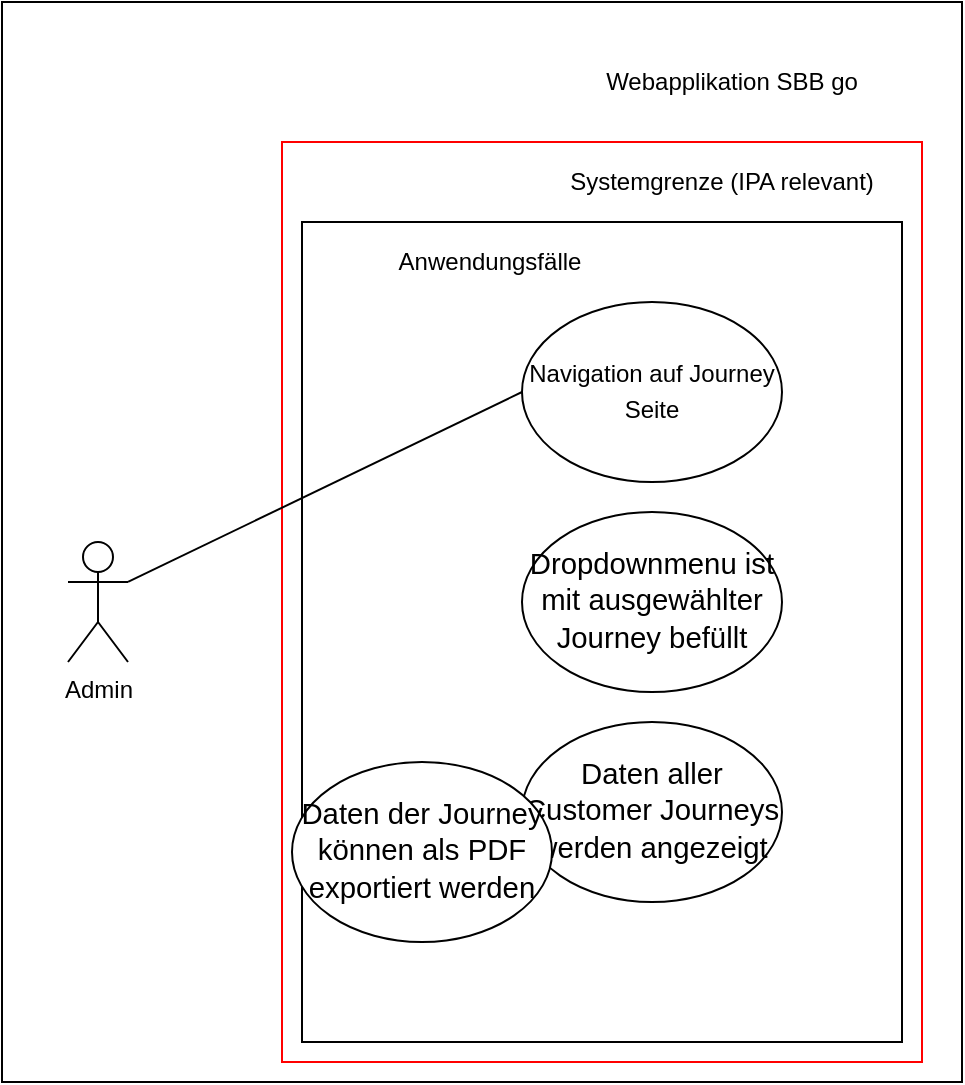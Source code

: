 <mxfile version="14.5.1" type="device"><diagram id="bsbqcgCuiaMRZnbtIuVM" name="Page-1"><mxGraphModel dx="846" dy="781" grid="1" gridSize="10" guides="1" tooltips="1" connect="1" arrows="1" fold="1" page="1" pageScale="1" pageWidth="827" pageHeight="1169" math="0" shadow="0"><root><mxCell id="0"/><mxCell id="1" parent="0"/><mxCell id="Xn0-CHlYJsLcI0zAgUR--1" value="" style="rounded=0;whiteSpace=wrap;html=1;" parent="1" vertex="1"><mxGeometry x="40" y="220" width="480" height="540" as="geometry"/></mxCell><mxCell id="Xn0-CHlYJsLcI0zAgUR--2" value="Admin" style="shape=umlActor;verticalLabelPosition=bottom;verticalAlign=top;html=1;outlineConnect=0;" parent="1" vertex="1"><mxGeometry x="73" y="490" width="30" height="60" as="geometry"/></mxCell><mxCell id="Xn0-CHlYJsLcI0zAgUR--5" value="" style="rounded=0;whiteSpace=wrap;html=1;strokeColor=#FF0000;" parent="1" vertex="1"><mxGeometry x="180" y="290" width="320" height="460" as="geometry"/></mxCell><mxCell id="Xn0-CHlYJsLcI0zAgUR--6" value="Systemgrenze (IPA relevant)" style="text;html=1;strokeColor=none;fillColor=none;align=center;verticalAlign=middle;whiteSpace=wrap;rounded=0;" parent="1" vertex="1"><mxGeometry x="315" y="300" width="170" height="20" as="geometry"/></mxCell><mxCell id="Xn0-CHlYJsLcI0zAgUR--9" value="" style="rounded=0;whiteSpace=wrap;html=1;" parent="1" vertex="1"><mxGeometry x="190" y="330" width="300" height="410" as="geometry"/></mxCell><mxCell id="Xn0-CHlYJsLcI0zAgUR--10" value="&lt;span lang=&quot;DE-CH&quot; style=&quot;font-family: &amp;#34;arial&amp;#34; , sans-serif&quot;&gt;&lt;font style=&quot;font-size: 12px&quot;&gt;Navigation auf Journey Seite&lt;/font&gt;&lt;/span&gt;&lt;span style=&quot;font-size: medium&quot;&gt;&lt;/span&gt;" style="ellipse;whiteSpace=wrap;html=1;fontSize=11;" parent="1" vertex="1"><mxGeometry x="300" y="370" width="130" height="90" as="geometry"/></mxCell><mxCell id="Xn0-CHlYJsLcI0zAgUR--16" value="" style="endArrow=none;html=1;entryX=0;entryY=0.5;entryDx=0;entryDy=0;exitX=1;exitY=0.333;exitDx=0;exitDy=0;exitPerimeter=0;" parent="1" source="Xn0-CHlYJsLcI0zAgUR--2" target="Xn0-CHlYJsLcI0zAgUR--10" edge="1"><mxGeometry width="50" height="50" relative="1" as="geometry"><mxPoint x="123" y="510" as="sourcePoint"/><mxPoint x="273" y="520" as="targetPoint"/></mxGeometry></mxCell><mxCell id="Xn0-CHlYJsLcI0zAgUR--19" style="edgeStyle=orthogonalEdgeStyle;rounded=0;orthogonalLoop=1;jettySize=auto;html=1;exitX=0.5;exitY=1;exitDx=0;exitDy=0;" parent="1" source="Xn0-CHlYJsLcI0zAgUR--9" target="Xn0-CHlYJsLcI0zAgUR--9" edge="1"><mxGeometry relative="1" as="geometry"/></mxCell><mxCell id="ONUkBdN6K0TY6xN28VVB-1" value="Anwendungsfälle" style="text;html=1;strokeColor=none;fillColor=none;align=center;verticalAlign=middle;whiteSpace=wrap;rounded=0;" parent="1" vertex="1"><mxGeometry x="199" y="340" width="170" height="20" as="geometry"/></mxCell><mxCell id="-cSN-lr8PUxMlzsls95A-2" value="Webapplikation SBB go" style="text;html=1;strokeColor=none;fillColor=none;align=center;verticalAlign=middle;whiteSpace=wrap;rounded=0;" vertex="1" parent="1"><mxGeometry x="320" y="250" width="170" height="20" as="geometry"/></mxCell><mxCell id="-cSN-lr8PUxMlzsls95A-4" value="&lt;span lang=&quot;DE-CH&quot; style=&quot;font-size: 11pt ; font-family: &amp;#34;arial&amp;#34; , sans-serif&quot;&gt;Dropdownmenu ist mit ausgewählter Journey befüllt&lt;/span&gt;&lt;span style=&quot;font-size: medium&quot;&gt;&lt;/span&gt;" style="ellipse;whiteSpace=wrap;html=1;fontSize=11;" vertex="1" parent="1"><mxGeometry x="300" y="475" width="130" height="90" as="geometry"/></mxCell><mxCell id="-cSN-lr8PUxMlzsls95A-5" value="&lt;span lang=&quot;DE-CH&quot; style=&quot;font-size: 11pt ; font-family: &amp;#34;arial&amp;#34; , sans-serif&quot;&gt;Daten aller Customer Journeys werden angezeigt&lt;/span&gt;&lt;span style=&quot;font-size: medium&quot;&gt;&lt;/span&gt;" style="ellipse;whiteSpace=wrap;html=1;fontSize=11;" vertex="1" parent="1"><mxGeometry x="300" y="580" width="130" height="90" as="geometry"/></mxCell><mxCell id="-cSN-lr8PUxMlzsls95A-6" value="&lt;span lang=&quot;DE-CH&quot; style=&quot;font-size: 11pt ; font-family: &amp;#34;arial&amp;#34; , sans-serif&quot;&gt;Daten der Journey können als PDF exportiert werden&lt;/span&gt;&lt;span style=&quot;font-size: medium&quot;&gt;&lt;/span&gt;" style="ellipse;whiteSpace=wrap;html=1;fontSize=11;" vertex="1" parent="1"><mxGeometry x="185" y="600" width="130" height="90" as="geometry"/></mxCell></root></mxGraphModel></diagram></mxfile>